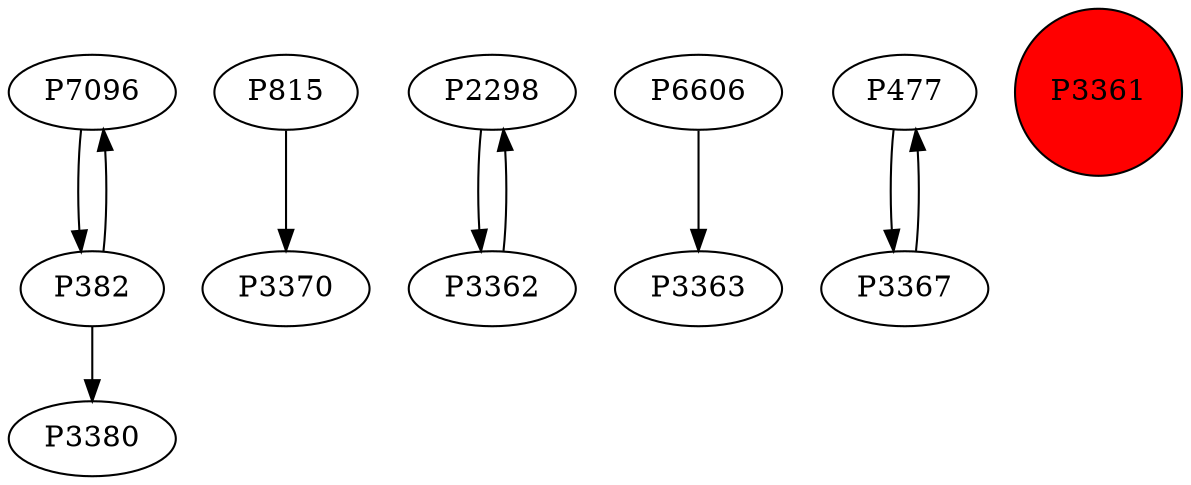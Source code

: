 digraph {
	P7096 -> P382
	P815 -> P3370
	P382 -> P7096
	P2298 -> P3362
	P6606 -> P3363
	P477 -> P3367
	P3362 -> P2298
	P382 -> P3380
	P3367 -> P477
	P3361 [shape=circle]
	P3361 [style=filled]
	P3361 [fillcolor=red]
}